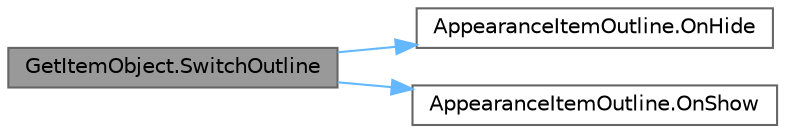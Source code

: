 digraph "GetItemObject.SwitchOutline"
{
 // LATEX_PDF_SIZE
  bgcolor="transparent";
  edge [fontname=Helvetica,fontsize=10,labelfontname=Helvetica,labelfontsize=10];
  node [fontname=Helvetica,fontsize=10,shape=box,height=0.2,width=0.4];
  rankdir="LR";
  Node1 [id="Node000001",label="GetItemObject.SwitchOutline",height=0.2,width=0.4,color="gray40", fillcolor="grey60", style="filled", fontcolor="black",tooltip=" "];
  Node1 -> Node2 [id="edge1_Node000001_Node000002",color="steelblue1",style="solid",tooltip=" "];
  Node2 [id="Node000002",label="AppearanceItemOutline.OnHide",height=0.2,width=0.4,color="grey40", fillcolor="white", style="filled",URL="$class_appearance_item_outline.html#af7ef9e4a4397eaa12a6842641bfb6457",tooltip=" "];
  Node1 -> Node3 [id="edge2_Node000001_Node000003",color="steelblue1",style="solid",tooltip=" "];
  Node3 [id="Node000003",label="AppearanceItemOutline.OnShow",height=0.2,width=0.4,color="grey40", fillcolor="white", style="filled",URL="$class_appearance_item_outline.html#ae07fe0d1dac3e52323bcf820f113b023",tooltip=" "];
}
